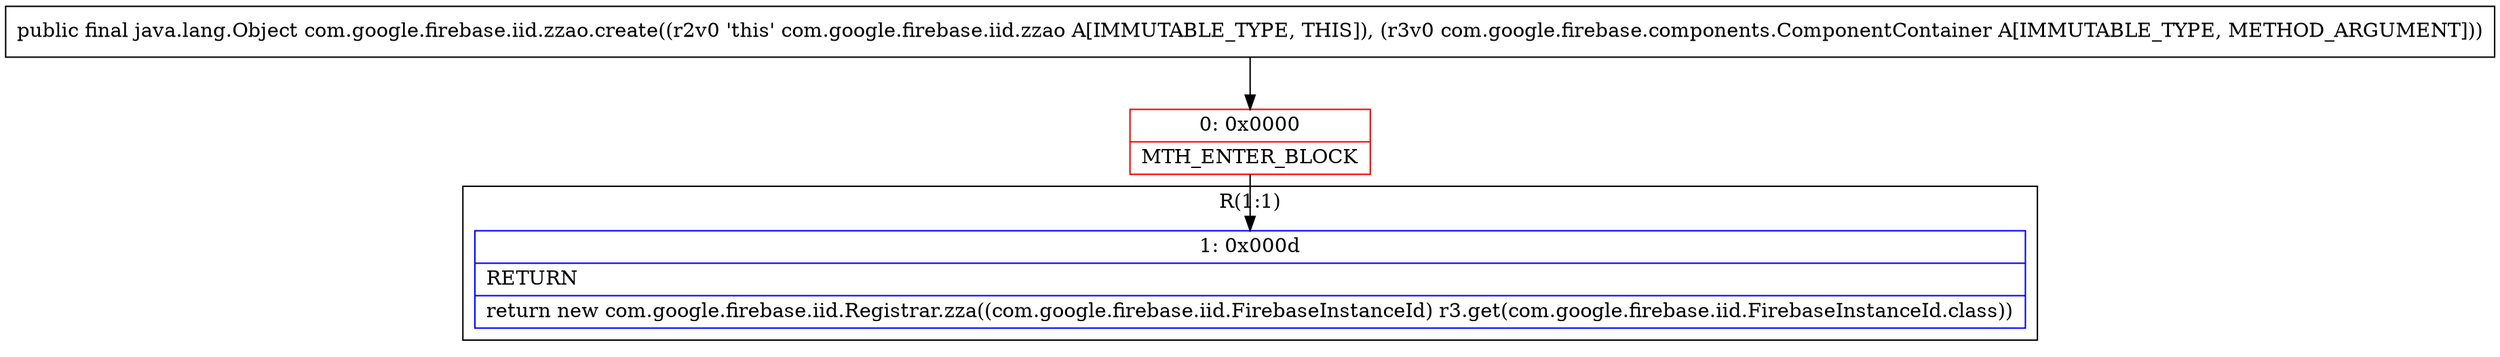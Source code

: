 digraph "CFG forcom.google.firebase.iid.zzao.create(Lcom\/google\/firebase\/components\/ComponentContainer;)Ljava\/lang\/Object;" {
subgraph cluster_Region_1994708518 {
label = "R(1:1)";
node [shape=record,color=blue];
Node_1 [shape=record,label="{1\:\ 0x000d|RETURN\l|return new com.google.firebase.iid.Registrar.zza((com.google.firebase.iid.FirebaseInstanceId) r3.get(com.google.firebase.iid.FirebaseInstanceId.class))\l}"];
}
Node_0 [shape=record,color=red,label="{0\:\ 0x0000|MTH_ENTER_BLOCK\l}"];
MethodNode[shape=record,label="{public final java.lang.Object com.google.firebase.iid.zzao.create((r2v0 'this' com.google.firebase.iid.zzao A[IMMUTABLE_TYPE, THIS]), (r3v0 com.google.firebase.components.ComponentContainer A[IMMUTABLE_TYPE, METHOD_ARGUMENT])) }"];
MethodNode -> Node_0;
Node_0 -> Node_1;
}

